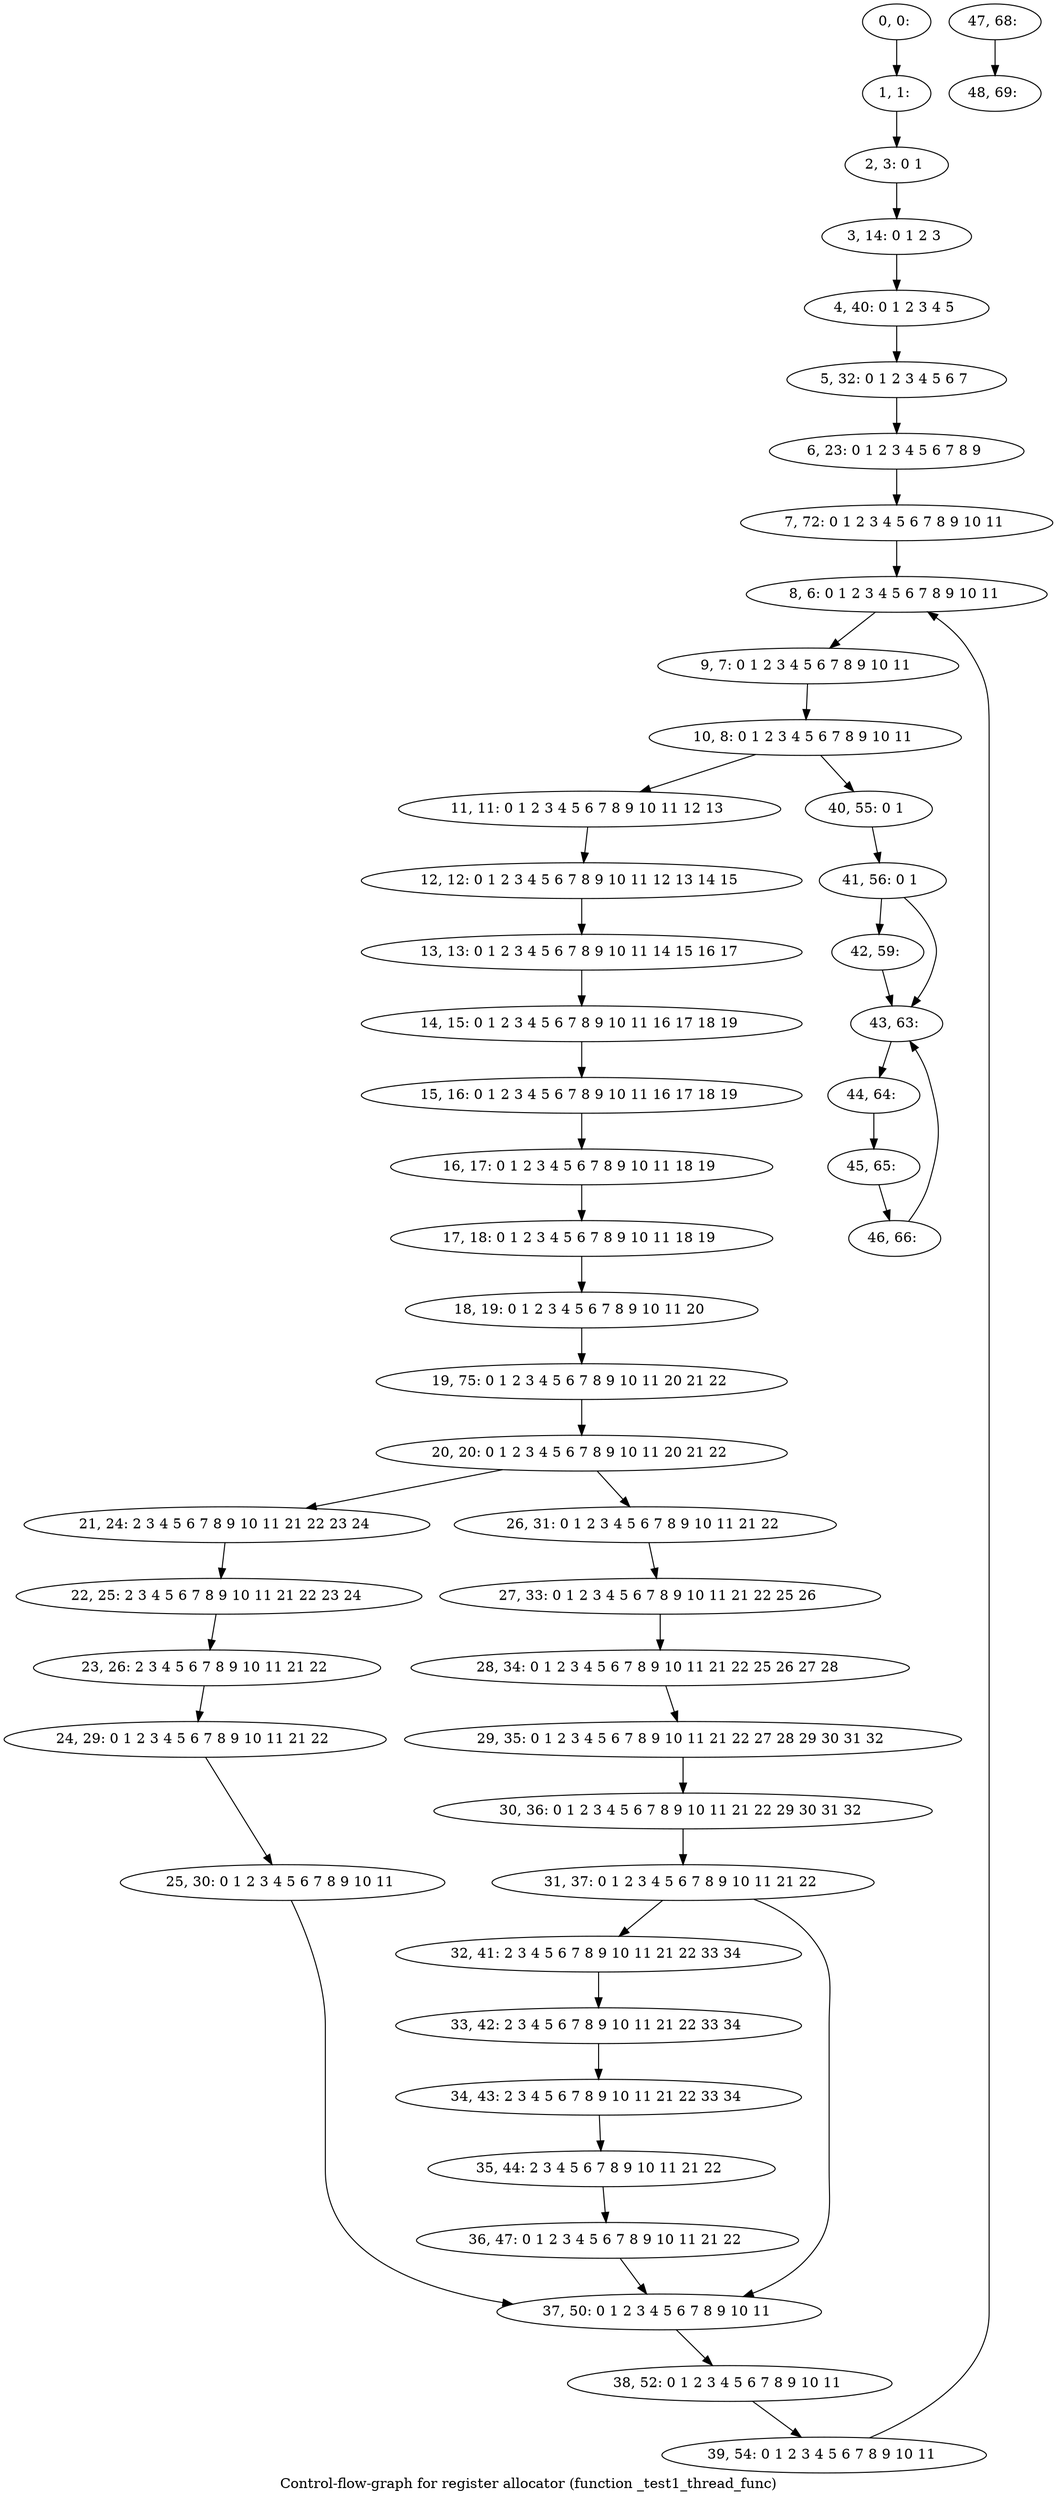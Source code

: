 digraph G {
graph [label="Control-flow-graph for register allocator (function _test1_thread_func)"]
0[label="0, 0: "];
1[label="1, 1: "];
2[label="2, 3: 0 1 "];
3[label="3, 14: 0 1 2 3 "];
4[label="4, 40: 0 1 2 3 4 5 "];
5[label="5, 32: 0 1 2 3 4 5 6 7 "];
6[label="6, 23: 0 1 2 3 4 5 6 7 8 9 "];
7[label="7, 72: 0 1 2 3 4 5 6 7 8 9 10 11 "];
8[label="8, 6: 0 1 2 3 4 5 6 7 8 9 10 11 "];
9[label="9, 7: 0 1 2 3 4 5 6 7 8 9 10 11 "];
10[label="10, 8: 0 1 2 3 4 5 6 7 8 9 10 11 "];
11[label="11, 11: 0 1 2 3 4 5 6 7 8 9 10 11 12 13 "];
12[label="12, 12: 0 1 2 3 4 5 6 7 8 9 10 11 12 13 14 15 "];
13[label="13, 13: 0 1 2 3 4 5 6 7 8 9 10 11 14 15 16 17 "];
14[label="14, 15: 0 1 2 3 4 5 6 7 8 9 10 11 16 17 18 19 "];
15[label="15, 16: 0 1 2 3 4 5 6 7 8 9 10 11 16 17 18 19 "];
16[label="16, 17: 0 1 2 3 4 5 6 7 8 9 10 11 18 19 "];
17[label="17, 18: 0 1 2 3 4 5 6 7 8 9 10 11 18 19 "];
18[label="18, 19: 0 1 2 3 4 5 6 7 8 9 10 11 20 "];
19[label="19, 75: 0 1 2 3 4 5 6 7 8 9 10 11 20 21 22 "];
20[label="20, 20: 0 1 2 3 4 5 6 7 8 9 10 11 20 21 22 "];
21[label="21, 24: 2 3 4 5 6 7 8 9 10 11 21 22 23 24 "];
22[label="22, 25: 2 3 4 5 6 7 8 9 10 11 21 22 23 24 "];
23[label="23, 26: 2 3 4 5 6 7 8 9 10 11 21 22 "];
24[label="24, 29: 0 1 2 3 4 5 6 7 8 9 10 11 21 22 "];
25[label="25, 30: 0 1 2 3 4 5 6 7 8 9 10 11 "];
26[label="26, 31: 0 1 2 3 4 5 6 7 8 9 10 11 21 22 "];
27[label="27, 33: 0 1 2 3 4 5 6 7 8 9 10 11 21 22 25 26 "];
28[label="28, 34: 0 1 2 3 4 5 6 7 8 9 10 11 21 22 25 26 27 28 "];
29[label="29, 35: 0 1 2 3 4 5 6 7 8 9 10 11 21 22 27 28 29 30 31 32 "];
30[label="30, 36: 0 1 2 3 4 5 6 7 8 9 10 11 21 22 29 30 31 32 "];
31[label="31, 37: 0 1 2 3 4 5 6 7 8 9 10 11 21 22 "];
32[label="32, 41: 2 3 4 5 6 7 8 9 10 11 21 22 33 34 "];
33[label="33, 42: 2 3 4 5 6 7 8 9 10 11 21 22 33 34 "];
34[label="34, 43: 2 3 4 5 6 7 8 9 10 11 21 22 33 34 "];
35[label="35, 44: 2 3 4 5 6 7 8 9 10 11 21 22 "];
36[label="36, 47: 0 1 2 3 4 5 6 7 8 9 10 11 21 22 "];
37[label="37, 50: 0 1 2 3 4 5 6 7 8 9 10 11 "];
38[label="38, 52: 0 1 2 3 4 5 6 7 8 9 10 11 "];
39[label="39, 54: 0 1 2 3 4 5 6 7 8 9 10 11 "];
40[label="40, 55: 0 1 "];
41[label="41, 56: 0 1 "];
42[label="42, 59: "];
43[label="43, 63: "];
44[label="44, 64: "];
45[label="45, 65: "];
46[label="46, 66: "];
47[label="47, 68: "];
48[label="48, 69: "];
0->1 ;
1->2 ;
2->3 ;
3->4 ;
4->5 ;
5->6 ;
6->7 ;
7->8 ;
8->9 ;
9->10 ;
10->11 ;
10->40 ;
11->12 ;
12->13 ;
13->14 ;
14->15 ;
15->16 ;
16->17 ;
17->18 ;
18->19 ;
19->20 ;
20->21 ;
20->26 ;
21->22 ;
22->23 ;
23->24 ;
24->25 ;
25->37 ;
26->27 ;
27->28 ;
28->29 ;
29->30 ;
30->31 ;
31->32 ;
31->37 ;
32->33 ;
33->34 ;
34->35 ;
35->36 ;
36->37 ;
37->38 ;
38->39 ;
39->8 ;
40->41 ;
41->42 ;
41->43 ;
42->43 ;
43->44 ;
44->45 ;
45->46 ;
46->43 ;
47->48 ;
}
